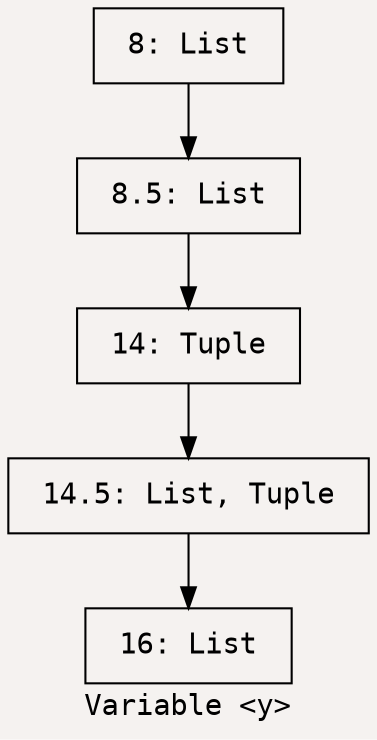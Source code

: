 digraph {
	label="Variable <y>"
	bgcolor="#f5f2f0"
	node [shape=box]
	node [fontname="Consolas,Monaco,'Andale Mono','Ubuntu Mono',monospace"]
	fontname="Consolas,Monaco,'Andale Mono','Ubuntu Mono',monospace"
	8 [label=" 8: List "]
	8.5 [label=" 8.5: List "]
	8 -> 8.5
	14 [label=" 14: Tuple "]
	8.5 -> 14
	14.5 [label=" 14.5: List, Tuple "]
	14 -> 14.5
	16 [label=" 16: List "]
	14.5 -> 16
}

